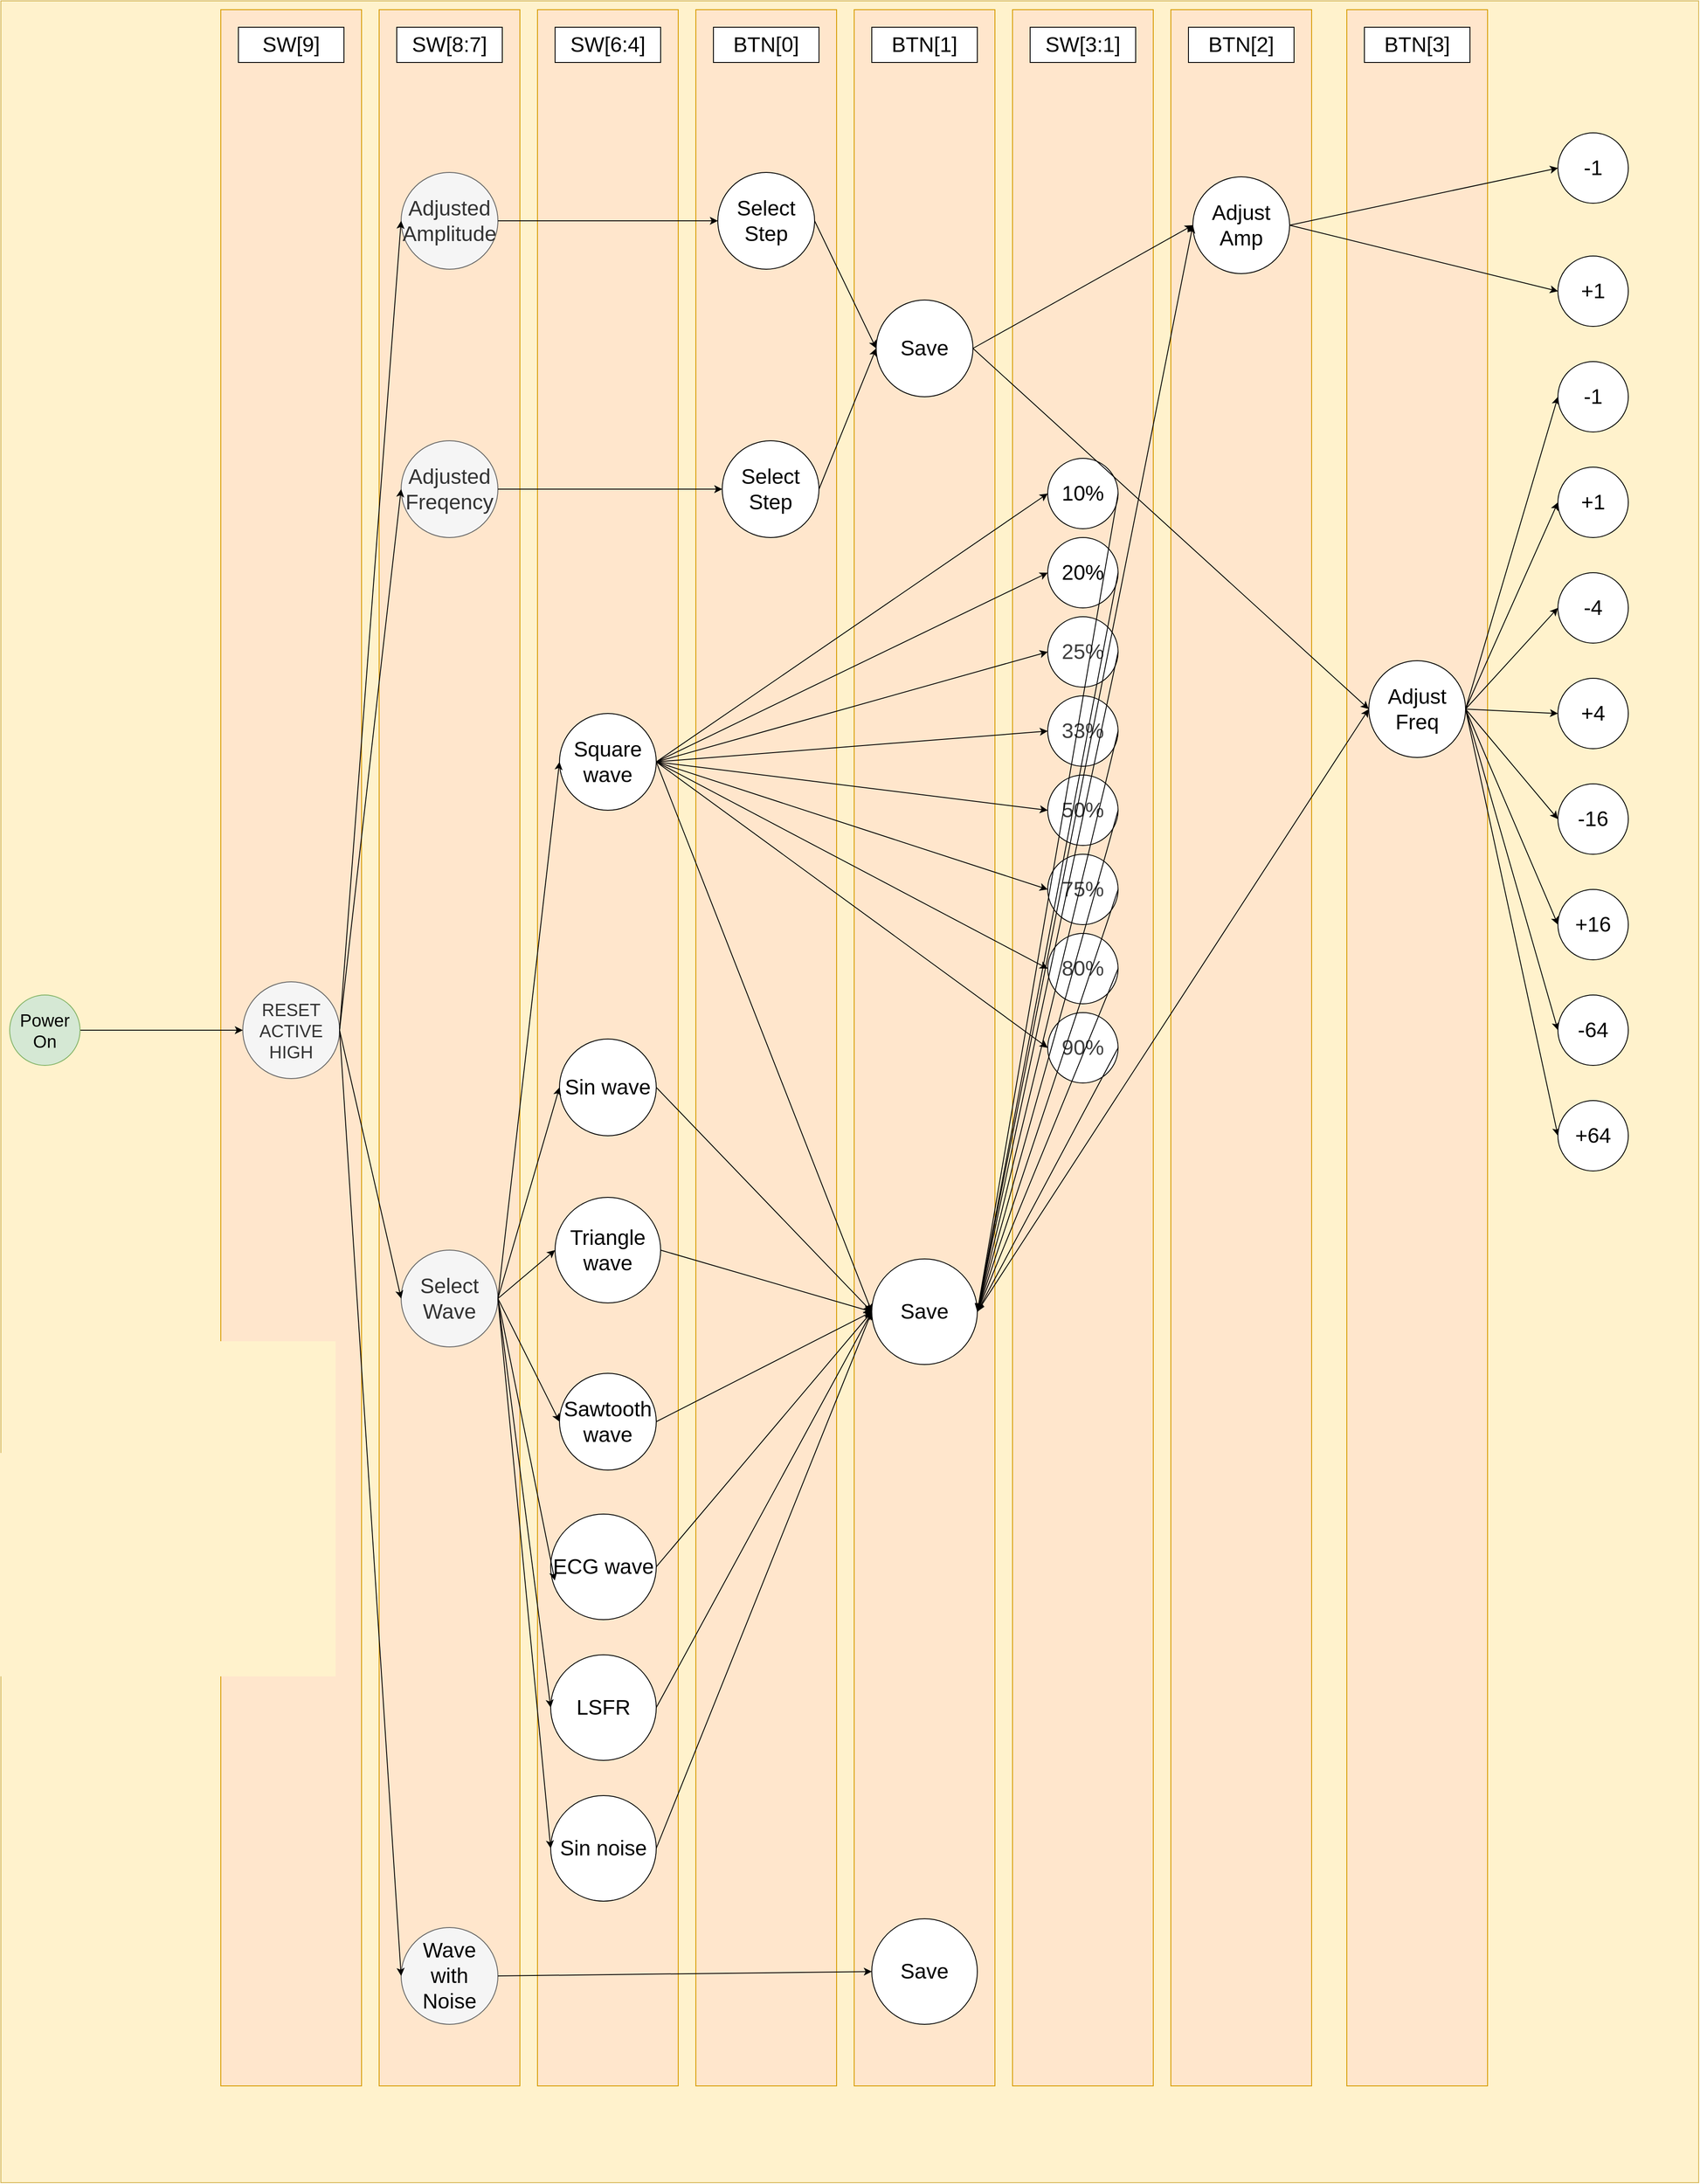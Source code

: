 <mxfile>
    <diagram id="ze_PthrOZgFvTs9KR2b2" name="Page-1">
        <mxGraphModel dx="2660" dy="3898" grid="1" gridSize="10" guides="1" tooltips="1" connect="1" arrows="1" fold="1" page="1" pageScale="1" pageWidth="850" pageHeight="1100" math="0" shadow="0">
            <root>
                <mxCell id="0"/>
                <mxCell id="1" parent="0"/>
                <mxCell id="184" value="" style="whiteSpace=wrap;html=1;fillColor=#fff2cc;strokeColor=#d6b656;" parent="1" vertex="1">
                    <mxGeometry x="-410" y="-1410" width="1930" height="2480" as="geometry"/>
                </mxCell>
                <mxCell id="163" value="" style="group;shadow=1;" parent="1" vertex="1" connectable="0">
                    <mxGeometry x="200" y="-1400" width="1115" height="2420" as="geometry"/>
                </mxCell>
                <mxCell id="164" value="" style="whiteSpace=wrap;html=1;fillColor=#ffe6cc;strokeColor=#d79b00;" parent="163" vertex="1">
                    <mxGeometry width="160" height="2360" as="geometry"/>
                </mxCell>
                <mxCell id="165" value="&lt;font style=&quot;font-size: 24px;&quot;&gt;SW[6:4]&lt;/font&gt;" style="whiteSpace=wrap;html=1;" parent="163" vertex="1">
                    <mxGeometry x="20" y="20" width="120" height="40" as="geometry"/>
                </mxCell>
                <mxCell id="20" value="&lt;font style=&quot;font-size: 24px;&quot;&gt;Sawtooth wave&lt;/font&gt;" style="ellipse;whiteSpace=wrap;html=1;" parent="163" vertex="1">
                    <mxGeometry x="25" y="1550" width="110" height="110" as="geometry"/>
                </mxCell>
                <mxCell id="12" value="&lt;font style=&quot;font-size: 24px;&quot;&gt;Sin wave&lt;/font&gt;" style="ellipse;whiteSpace=wrap;html=1;" parent="163" vertex="1">
                    <mxGeometry x="25" y="1170" width="110" height="110" as="geometry"/>
                </mxCell>
                <mxCell id="14" value="&lt;font style=&quot;font-size: 24px;&quot;&gt;Square wave&lt;/font&gt;" style="ellipse;whiteSpace=wrap;html=1;" parent="163" vertex="1">
                    <mxGeometry x="25" y="800" width="110" height="110" as="geometry"/>
                </mxCell>
                <mxCell id="18" value="&lt;font style=&quot;font-size: 24px;&quot;&gt;Triangle wave&lt;/font&gt;" style="ellipse;whiteSpace=wrap;html=1;" parent="163" vertex="1">
                    <mxGeometry x="20" y="1350" width="120" height="120" as="geometry"/>
                </mxCell>
                <mxCell id="44" value="&lt;font style=&quot;font-size: 24px;&quot;&gt;Sin noise&lt;/font&gt;" style="ellipse;whiteSpace=wrap;html=1;" parent="163" vertex="1">
                    <mxGeometry x="15" y="2030" width="120" height="120" as="geometry"/>
                </mxCell>
                <mxCell id="42" value="&lt;font style=&quot;font-size: 24px;&quot;&gt;LSFR&lt;/font&gt;" style="ellipse;whiteSpace=wrap;html=1;" parent="163" vertex="1">
                    <mxGeometry x="15" y="1870" width="120" height="120" as="geometry"/>
                </mxCell>
                <mxCell id="22" value="&lt;font style=&quot;font-size: 24px;&quot;&gt;ECG wave&lt;/font&gt;" style="ellipse;whiteSpace=wrap;html=1;" parent="163" vertex="1">
                    <mxGeometry x="15" y="1710" width="120" height="120" as="geometry"/>
                </mxCell>
                <mxCell id="187" value="" style="group;shadow=1;" parent="1" vertex="1" connectable="0">
                    <mxGeometry x="740" y="-1400" width="180" height="2360" as="geometry"/>
                </mxCell>
                <mxCell id="188" value="" style="whiteSpace=wrap;html=1;fillColor=#ffe6cc;strokeColor=#d79b00;" parent="187" vertex="1">
                    <mxGeometry width="160" height="2360" as="geometry"/>
                </mxCell>
                <mxCell id="189" value="&lt;font style=&quot;font-size: 24px;&quot;&gt;SW[3:1]&lt;/font&gt;" style="whiteSpace=wrap;html=1;" parent="187" vertex="1">
                    <mxGeometry x="20" y="20" width="120" height="40" as="geometry"/>
                </mxCell>
                <mxCell id="197" value="&lt;font style=&quot;font-size: 24px;&quot;&gt;10%&lt;/font&gt;" style="ellipse;whiteSpace=wrap;html=1;" parent="187" vertex="1">
                    <mxGeometry x="40" y="510" width="80" height="80" as="geometry"/>
                </mxCell>
                <mxCell id="198" value="&lt;span style=&quot;font-size: 24px;&quot;&gt;20%&lt;/span&gt;" style="ellipse;whiteSpace=wrap;html=1;" parent="187" vertex="1">
                    <mxGeometry x="40" y="600" width="80" height="80" as="geometry"/>
                </mxCell>
                <mxCell id="199" value="&lt;span style=&quot;color: rgb(63, 63, 63); font-size: 24px;&quot;&gt;25%&lt;/span&gt;" style="ellipse;whiteSpace=wrap;html=1;" parent="187" vertex="1">
                    <mxGeometry x="40" y="690" width="80" height="80" as="geometry"/>
                </mxCell>
                <mxCell id="200" value="&lt;span style=&quot;color: rgb(63, 63, 63); font-size: 24px;&quot;&gt;33%&lt;/span&gt;" style="ellipse;whiteSpace=wrap;html=1;" parent="187" vertex="1">
                    <mxGeometry x="40" y="780" width="80" height="80" as="geometry"/>
                </mxCell>
                <mxCell id="201" value="&lt;span style=&quot;color: rgb(63, 63, 63); font-size: 24px;&quot;&gt;50%&lt;/span&gt;" style="ellipse;whiteSpace=wrap;html=1;" parent="187" vertex="1">
                    <mxGeometry x="40" y="870" width="80" height="80" as="geometry"/>
                </mxCell>
                <mxCell id="202" value="&lt;span style=&quot;color: rgb(63, 63, 63); font-size: 24px;&quot;&gt;75%&lt;/span&gt;" style="ellipse;whiteSpace=wrap;html=1;" parent="187" vertex="1">
                    <mxGeometry x="40" y="960" width="80" height="80" as="geometry"/>
                </mxCell>
                <mxCell id="203" value="&lt;span style=&quot;color: rgb(63, 63, 63); font-size: 24px;&quot;&gt;80%&lt;/span&gt;" style="ellipse;whiteSpace=wrap;html=1;" parent="187" vertex="1">
                    <mxGeometry x="40" y="1050" width="80" height="80" as="geometry"/>
                </mxCell>
                <mxCell id="204" value="&lt;span style=&quot;color: rgb(63, 63, 63); font-size: 24px;&quot;&gt;90%&lt;/span&gt;" style="ellipse;whiteSpace=wrap;html=1;" parent="187" vertex="1">
                    <mxGeometry x="40" y="1140" width="80" height="80" as="geometry"/>
                </mxCell>
                <mxCell id="170" value="" style="group;shadow=1;" parent="1" vertex="1" connectable="0">
                    <mxGeometry x="920" y="-1400" width="160" height="2360" as="geometry"/>
                </mxCell>
                <mxCell id="171" value="" style="whiteSpace=wrap;html=1;fillColor=#ffe6cc;strokeColor=#d79b00;" parent="170" vertex="1">
                    <mxGeometry width="160" height="2360" as="geometry"/>
                </mxCell>
                <mxCell id="172" value="&lt;font style=&quot;font-size: 24px;&quot;&gt;BTN[2]&lt;/font&gt;" style="whiteSpace=wrap;html=1;" parent="170" vertex="1">
                    <mxGeometry x="20" y="20" width="120" height="40" as="geometry"/>
                </mxCell>
                <mxCell id="138" value="&lt;font style=&quot;font-size: 24px;&quot;&gt;Adjust Amp&lt;/font&gt;" style="ellipse;whiteSpace=wrap;html=1;" parent="170" vertex="1">
                    <mxGeometry x="25" y="190" width="110" height="110" as="geometry"/>
                </mxCell>
                <mxCell id="177" value="" style="group;shadow=1;" parent="1" vertex="1" connectable="0">
                    <mxGeometry x="560" y="-1400" width="170" height="2360" as="geometry"/>
                </mxCell>
                <mxCell id="178" value="" style="whiteSpace=wrap;html=1;fillColor=#ffe6cc;strokeColor=#d79b00;" parent="177" vertex="1">
                    <mxGeometry width="160" height="2360" as="geometry"/>
                </mxCell>
                <mxCell id="179" value="&lt;font style=&quot;font-size: 24px;&quot;&gt;BTN[1]&lt;/font&gt;" style="whiteSpace=wrap;html=1;" parent="177" vertex="1">
                    <mxGeometry x="20" y="20" width="120" height="40" as="geometry"/>
                </mxCell>
                <mxCell id="135" value="&lt;font style=&quot;font-size: 24px;&quot;&gt;Save&lt;/font&gt;" style="ellipse;whiteSpace=wrap;html=1;" parent="177" vertex="1">
                    <mxGeometry x="25" y="330" width="110" height="110" as="geometry"/>
                </mxCell>
                <mxCell id="147" value="&lt;font style=&quot;font-size: 24px;&quot;&gt;Save&lt;/font&gt;" style="ellipse;whiteSpace=wrap;html=1;" parent="177" vertex="1">
                    <mxGeometry x="20" y="1420" width="120" height="120" as="geometry"/>
                </mxCell>
                <mxCell id="224" value="&lt;font style=&quot;font-size: 24px;&quot;&gt;Save&lt;/font&gt;" style="ellipse;whiteSpace=wrap;html=1;" parent="177" vertex="1">
                    <mxGeometry x="20" y="2170" width="120" height="120" as="geometry"/>
                </mxCell>
                <mxCell id="174" value="" style="group;shadow=1;" parent="1" vertex="1" connectable="0">
                    <mxGeometry x="380" y="-1400" width="160" height="2360" as="geometry"/>
                </mxCell>
                <mxCell id="175" value="" style="whiteSpace=wrap;html=1;fillColor=#ffe6cc;strokeColor=#d79b00;" parent="174" vertex="1">
                    <mxGeometry width="160" height="2360" as="geometry"/>
                </mxCell>
                <mxCell id="176" value="&lt;font style=&quot;font-size: 24px;&quot;&gt;BTN[0]&lt;/font&gt;" style="whiteSpace=wrap;html=1;" parent="174" vertex="1">
                    <mxGeometry x="20" y="20" width="120" height="40" as="geometry"/>
                </mxCell>
                <mxCell id="131" value="&lt;font style=&quot;font-size: 24px;&quot;&gt;Select Step&lt;/font&gt;" style="ellipse;whiteSpace=wrap;html=1;" parent="174" vertex="1">
                    <mxGeometry x="25" y="185" width="110" height="110" as="geometry"/>
                </mxCell>
                <mxCell id="133" value="&lt;font style=&quot;font-size: 24px;&quot;&gt;Select Step&lt;/font&gt;" style="ellipse;whiteSpace=wrap;html=1;" parent="174" vertex="1">
                    <mxGeometry x="30" y="490" width="110" height="110" as="geometry"/>
                </mxCell>
                <mxCell id="159" value="" style="group;shadow=1;" parent="1" vertex="1" connectable="0">
                    <mxGeometry x="20" y="-1400" width="160" height="2360" as="geometry"/>
                </mxCell>
                <mxCell id="160" value="" style="whiteSpace=wrap;html=1;fillColor=#ffe6cc;strokeColor=#d79b00;" parent="159" vertex="1">
                    <mxGeometry width="160" height="2360" as="geometry"/>
                </mxCell>
                <mxCell id="161" value="&lt;font style=&quot;font-size: 24px;&quot;&gt;SW[8:7]&lt;/font&gt;" style="whiteSpace=wrap;html=1;" parent="159" vertex="1">
                    <mxGeometry x="20" y="20" width="120" height="40" as="geometry"/>
                </mxCell>
                <mxCell id="127" value="&lt;font style=&quot;font-size: 24px;&quot;&gt;Adjusted Amplitude&lt;/font&gt;" style="ellipse;whiteSpace=wrap;html=1;fillColor=#f5f5f5;strokeColor=#666666;fontColor=#333333;" parent="159" vertex="1">
                    <mxGeometry x="25" y="185" width="110" height="110" as="geometry"/>
                </mxCell>
                <mxCell id="129" value="&lt;font style=&quot;font-size: 24px;&quot;&gt;Adjusted Freqency&lt;/font&gt;" style="ellipse;whiteSpace=wrap;html=1;fillColor=#f5f5f5;strokeColor=#666666;fontColor=#333333;" parent="159" vertex="1">
                    <mxGeometry x="25" y="490" width="110" height="110" as="geometry"/>
                </mxCell>
                <mxCell id="10" value="&lt;font style=&quot;font-size: 24px;&quot;&gt;Select Wave&lt;/font&gt;" style="ellipse;whiteSpace=wrap;html=1;fillColor=#f5f5f5;strokeColor=#666666;fontColor=#333333;" parent="159" vertex="1">
                    <mxGeometry x="25" y="1410" width="110" height="110" as="geometry"/>
                </mxCell>
                <mxCell id="5" value="&lt;span style=&quot;color: rgb(0, 0, 0);&quot;&gt;&lt;font style=&quot;font-size: 24px;&quot;&gt;Wave with Noise&lt;/font&gt;&lt;/span&gt;" style="ellipse;whiteSpace=wrap;html=1;fillColor=#f5f5f5;strokeColor=#666666;fontColor=#333333;" parent="159" vertex="1">
                    <mxGeometry x="25" y="2180" width="110" height="110" as="geometry"/>
                </mxCell>
                <mxCell id="157" value="" style="group;shadow=1;" parent="1" vertex="1" connectable="0">
                    <mxGeometry x="-160" y="-1400" width="1510" height="2430" as="geometry"/>
                </mxCell>
                <mxCell id="54" value="" style="whiteSpace=wrap;html=1;fillColor=#ffe6cc;strokeColor=#d79b00;" parent="157" vertex="1">
                    <mxGeometry width="160" height="2360" as="geometry"/>
                </mxCell>
                <mxCell id="55" value="&lt;font style=&quot;font-size: 24px;&quot;&gt;SW[9]&lt;/font&gt;" style="whiteSpace=wrap;html=1;" parent="157" vertex="1">
                    <mxGeometry x="20" y="20" width="120" height="40" as="geometry"/>
                </mxCell>
                <mxCell id="3" value="&lt;font style=&quot;font-size: 20px;&quot;&gt;RESET ACTIVE HIGH&lt;/font&gt;" style="ellipse;whiteSpace=wrap;html=1;fillColor=#f5f5f5;strokeColor=#666666;fontColor=#333333;" parent="157" vertex="1">
                    <mxGeometry x="25" y="1105" width="110" height="110" as="geometry"/>
                </mxCell>
                <mxCell id="4" value="" style="edgeStyle=none;html=1;" parent="1" source="2" target="3" edge="1">
                    <mxGeometry relative="1" as="geometry"/>
                </mxCell>
                <mxCell id="2" value="&lt;font style=&quot;font-size: 20px;&quot;&gt;Power On&lt;/font&gt;" style="ellipse;whiteSpace=wrap;html=1;fillColor=#d5e8d4;strokeColor=#82b366;" parent="1" vertex="1">
                    <mxGeometry x="-400" y="-280" width="80" height="80" as="geometry"/>
                </mxCell>
                <mxCell id="9" value="" style="edgeStyle=none;html=1;exitX=1;exitY=0.5;exitDx=0;exitDy=0;entryX=0;entryY=0.5;entryDx=0;entryDy=0;" parent="1" source="3" target="5" edge="1">
                    <mxGeometry relative="1" as="geometry"/>
                </mxCell>
                <mxCell id="11" value="" style="edgeStyle=none;html=1;entryX=0;entryY=0.5;entryDx=0;entryDy=0;exitX=1;exitY=0.5;exitDx=0;exitDy=0;" parent="1" source="3" target="10" edge="1">
                    <mxGeometry relative="1" as="geometry"/>
                </mxCell>
                <mxCell id="128" value="" style="edgeStyle=none;html=1;exitX=1;exitY=0.5;exitDx=0;exitDy=0;entryX=0;entryY=0.5;entryDx=0;entryDy=0;" parent="1" source="3" target="127" edge="1">
                    <mxGeometry relative="1" as="geometry"/>
                </mxCell>
                <mxCell id="130" style="edgeStyle=none;html=1;exitX=1;exitY=0.5;exitDx=0;exitDy=0;entryX=0;entryY=0.5;entryDx=0;entryDy=0;" parent="1" source="3" target="129" edge="1">
                    <mxGeometry relative="1" as="geometry">
                        <mxPoint x="520" y="-610" as="targetPoint"/>
                    </mxGeometry>
                </mxCell>
                <mxCell id="43" value="" style="edgeStyle=none;html=1;entryX=0;entryY=0.5;entryDx=0;entryDy=0;exitX=1;exitY=0.5;exitDx=0;exitDy=0;" parent="1" source="10" target="42" edge="1">
                    <mxGeometry relative="1" as="geometry">
                        <mxPoint x="240" y="210" as="sourcePoint"/>
                    </mxGeometry>
                </mxCell>
                <mxCell id="45" value="" style="edgeStyle=none;html=1;entryX=0;entryY=0.5;entryDx=0;entryDy=0;exitX=1;exitY=0.5;exitDx=0;exitDy=0;" parent="1" source="10" target="44" edge="1">
                    <mxGeometry relative="1" as="geometry"/>
                </mxCell>
                <mxCell id="156" value="" style="edgeStyle=none;html=1;entryX=0;entryY=0.5;entryDx=0;entryDy=0;exitX=1;exitY=0.5;exitDx=0;exitDy=0;" parent="1" source="5" target="224" edge="1">
                    <mxGeometry relative="1" as="geometry">
                        <mxPoint x="600" y="840" as="targetPoint"/>
                    </mxGeometry>
                </mxCell>
                <mxCell id="13" value="" style="edgeStyle=none;html=1;entryX=0;entryY=0.5;entryDx=0;entryDy=0;exitX=1;exitY=0.5;exitDx=0;exitDy=0;" parent="1" source="10" target="12" edge="1">
                    <mxGeometry relative="1" as="geometry"/>
                </mxCell>
                <mxCell id="15" value="" style="edgeStyle=none;html=1;entryX=0;entryY=0.5;entryDx=0;entryDy=0;exitX=1;exitY=0.5;exitDx=0;exitDy=0;" parent="1" source="10" target="14" edge="1">
                    <mxGeometry relative="1" as="geometry"/>
                </mxCell>
                <mxCell id="19" value="" style="edgeStyle=none;html=1;exitX=1;exitY=0.5;exitDx=0;exitDy=0;entryX=0;entryY=0.5;entryDx=0;entryDy=0;" parent="1" source="10" target="18" edge="1">
                    <mxGeometry relative="1" as="geometry"/>
                </mxCell>
                <mxCell id="21" value="" style="edgeStyle=none;html=1;entryX=0;entryY=0.5;entryDx=0;entryDy=0;exitX=1;exitY=0.5;exitDx=0;exitDy=0;" parent="1" source="10" target="20" edge="1">
                    <mxGeometry relative="1" as="geometry"/>
                </mxCell>
                <mxCell id="23" value="" style="edgeStyle=none;html=1;entryX=0.039;entryY=0.629;entryDx=0;entryDy=0;entryPerimeter=0;exitX=1;exitY=0.5;exitDx=0;exitDy=0;" parent="1" source="10" target="22" edge="1">
                    <mxGeometry relative="1" as="geometry"/>
                </mxCell>
                <mxCell id="148" style="edgeStyle=none;html=1;exitX=1;exitY=0.5;exitDx=0;exitDy=0;entryX=0;entryY=0.5;entryDx=0;entryDy=0;" parent="1" source="12" target="147" edge="1">
                    <mxGeometry relative="1" as="geometry"/>
                </mxCell>
                <mxCell id="150" style="edgeStyle=none;html=1;exitX=1;exitY=0.5;exitDx=0;exitDy=0;entryX=0;entryY=0.5;entryDx=0;entryDy=0;" parent="1" source="18" target="147" edge="1">
                    <mxGeometry relative="1" as="geometry"/>
                </mxCell>
                <mxCell id="151" style="edgeStyle=none;html=1;exitX=1;exitY=0.5;exitDx=0;exitDy=0;entryX=0;entryY=0.5;entryDx=0;entryDy=0;" parent="1" source="20" target="147" edge="1">
                    <mxGeometry relative="1" as="geometry"/>
                </mxCell>
                <mxCell id="152" style="edgeStyle=none;html=1;exitX=1;exitY=0.5;exitDx=0;exitDy=0;entryX=0;entryY=0.5;entryDx=0;entryDy=0;" parent="1" source="22" target="147" edge="1">
                    <mxGeometry relative="1" as="geometry"/>
                </mxCell>
                <mxCell id="153" style="edgeStyle=none;html=1;exitX=1;exitY=0.5;exitDx=0;exitDy=0;entryX=0;entryY=0.5;entryDx=0;entryDy=0;" parent="1" source="42" target="147" edge="1">
                    <mxGeometry relative="1" as="geometry"/>
                </mxCell>
                <mxCell id="154" style="edgeStyle=none;html=1;exitX=1;exitY=0.5;exitDx=0;exitDy=0;entryX=0;entryY=0.5;entryDx=0;entryDy=0;" parent="1" source="44" target="147" edge="1">
                    <mxGeometry relative="1" as="geometry"/>
                </mxCell>
                <mxCell id="132" value="" style="edgeStyle=none;html=1;exitX=1;exitY=0.5;exitDx=0;exitDy=0;entryX=0;entryY=0.5;entryDx=0;entryDy=0;" parent="1" source="127" target="131" edge="1">
                    <mxGeometry relative="1" as="geometry"/>
                </mxCell>
                <mxCell id="134" value="" style="edgeStyle=none;html=1;exitX=1;exitY=0.5;exitDx=0;exitDy=0;entryX=0;entryY=0.5;entryDx=0;entryDy=0;" parent="1" source="129" target="133" edge="1">
                    <mxGeometry relative="1" as="geometry"/>
                </mxCell>
                <mxCell id="136" value="" style="edgeStyle=none;html=1;exitX=1;exitY=0.5;exitDx=0;exitDy=0;entryX=0;entryY=0.5;entryDx=0;entryDy=0;" parent="1" source="131" target="135" edge="1">
                    <mxGeometry relative="1" as="geometry">
                        <mxPoint x="1226" y="-1039" as="sourcePoint"/>
                    </mxGeometry>
                </mxCell>
                <mxCell id="137" style="edgeStyle=none;html=1;exitX=1;exitY=0.5;exitDx=0;exitDy=0;entryX=0;entryY=0.5;entryDx=0;entryDy=0;" parent="1" source="133" target="135" edge="1">
                    <mxGeometry relative="1" as="geometry">
                        <mxPoint x="1330" y="-770" as="targetPoint"/>
                    </mxGeometry>
                </mxCell>
                <mxCell id="143" style="edgeStyle=none;html=1;exitX=1;exitY=0.5;exitDx=0;exitDy=0;entryX=0;entryY=0.5;entryDx=0;entryDy=0;" parent="1" source="135" target="138" edge="1">
                    <mxGeometry relative="1" as="geometry"/>
                </mxCell>
                <mxCell id="205" style="edgeStyle=none;html=1;exitX=1;exitY=0.5;exitDx=0;exitDy=0;entryX=0;entryY=0.5;entryDx=0;entryDy=0;" parent="1" source="14" target="197" edge="1">
                    <mxGeometry relative="1" as="geometry"/>
                </mxCell>
                <mxCell id="206" style="edgeStyle=none;html=1;exitX=1;exitY=0.5;exitDx=0;exitDy=0;entryX=0;entryY=0.5;entryDx=0;entryDy=0;" parent="1" source="14" target="198" edge="1">
                    <mxGeometry relative="1" as="geometry"/>
                </mxCell>
                <mxCell id="207" style="edgeStyle=none;html=1;exitX=1;exitY=0.5;exitDx=0;exitDy=0;entryX=0;entryY=0.5;entryDx=0;entryDy=0;" parent="1" source="14" target="199" edge="1">
                    <mxGeometry relative="1" as="geometry"/>
                </mxCell>
                <mxCell id="208" style="edgeStyle=none;html=1;exitX=1;exitY=0.5;exitDx=0;exitDy=0;entryX=0;entryY=0.5;entryDx=0;entryDy=0;" parent="1" source="14" target="200" edge="1">
                    <mxGeometry relative="1" as="geometry"/>
                </mxCell>
                <mxCell id="209" style="edgeStyle=none;html=1;exitX=1;exitY=0.5;exitDx=0;exitDy=0;entryX=0;entryY=0.5;entryDx=0;entryDy=0;" parent="1" source="14" target="201" edge="1">
                    <mxGeometry relative="1" as="geometry"/>
                </mxCell>
                <mxCell id="210" style="edgeStyle=none;html=1;exitX=1;exitY=0.5;exitDx=0;exitDy=0;entryX=0;entryY=0.5;entryDx=0;entryDy=0;" parent="1" source="14" target="202" edge="1">
                    <mxGeometry relative="1" as="geometry"/>
                </mxCell>
                <mxCell id="211" style="edgeStyle=none;html=1;exitX=1;exitY=0.5;exitDx=0;exitDy=0;entryX=0;entryY=0.5;entryDx=0;entryDy=0;" parent="1" source="14" target="203" edge="1">
                    <mxGeometry relative="1" as="geometry"/>
                </mxCell>
                <mxCell id="212" style="edgeStyle=none;html=1;exitX=1;exitY=0.5;exitDx=0;exitDy=0;entryX=0;entryY=0.5;entryDx=0;entryDy=0;" parent="1" source="14" target="204" edge="1">
                    <mxGeometry relative="1" as="geometry"/>
                </mxCell>
                <mxCell id="213" style="edgeStyle=none;html=1;exitX=1;exitY=0.5;exitDx=0;exitDy=0;entryX=1;entryY=0.5;entryDx=0;entryDy=0;" parent="1" source="197" target="147" edge="1">
                    <mxGeometry relative="1" as="geometry"/>
                </mxCell>
                <mxCell id="214" style="edgeStyle=none;html=1;exitX=1;exitY=0.5;exitDx=0;exitDy=0;entryX=1;entryY=0.5;entryDx=0;entryDy=0;" parent="1" source="198" target="147" edge="1">
                    <mxGeometry relative="1" as="geometry"/>
                </mxCell>
                <mxCell id="216" style="edgeStyle=none;html=1;exitX=1;exitY=0.5;exitDx=0;exitDy=0;entryX=1;entryY=0.5;entryDx=0;entryDy=0;" parent="1" source="199" target="147" edge="1">
                    <mxGeometry relative="1" as="geometry"/>
                </mxCell>
                <mxCell id="217" style="edgeStyle=none;html=1;exitX=1;exitY=0.5;exitDx=0;exitDy=0;entryX=1;entryY=0.5;entryDx=0;entryDy=0;" parent="1" source="200" target="147" edge="1">
                    <mxGeometry relative="1" as="geometry"/>
                </mxCell>
                <mxCell id="218" style="edgeStyle=none;html=1;exitX=1;exitY=0.5;exitDx=0;exitDy=0;entryX=1;entryY=0.5;entryDx=0;entryDy=0;" parent="1" source="201" target="147" edge="1">
                    <mxGeometry relative="1" as="geometry"/>
                </mxCell>
                <mxCell id="219" style="edgeStyle=none;html=1;exitX=1;exitY=0.5;exitDx=0;exitDy=0;entryX=1;entryY=0.5;entryDx=0;entryDy=0;" parent="1" source="202" target="147" edge="1">
                    <mxGeometry relative="1" as="geometry"/>
                </mxCell>
                <mxCell id="220" style="edgeStyle=none;html=1;exitX=1;exitY=0.5;exitDx=0;exitDy=0;entryX=1;entryY=0.5;entryDx=0;entryDy=0;" parent="1" source="203" target="147" edge="1">
                    <mxGeometry relative="1" as="geometry"/>
                </mxCell>
                <mxCell id="221" style="edgeStyle=none;html=1;exitX=1;exitY=0.5;exitDx=0;exitDy=0;entryX=1;entryY=0.5;entryDx=0;entryDy=0;" parent="1" source="204" target="147" edge="1">
                    <mxGeometry relative="1" as="geometry"/>
                </mxCell>
                <mxCell id="222" style="edgeStyle=none;html=1;exitX=1;exitY=0.5;exitDx=0;exitDy=0;entryX=0;entryY=0.5;entryDx=0;entryDy=0;" parent="1" source="14" target="147" edge="1">
                    <mxGeometry relative="1" as="geometry"/>
                </mxCell>
                <mxCell id="223" value="" style="group" parent="1" vertex="1" connectable="0">
                    <mxGeometry x="1120" y="-1400" width="320" height="2360" as="geometry"/>
                </mxCell>
                <mxCell id="180" value="" style="group;shadow=1;" parent="223" vertex="1" connectable="0">
                    <mxGeometry width="160" height="2360" as="geometry"/>
                </mxCell>
                <mxCell id="181" value="" style="whiteSpace=wrap;html=1;fillColor=#ffe6cc;strokeColor=#d79b00;" parent="180" vertex="1">
                    <mxGeometry width="160" height="2360" as="geometry"/>
                </mxCell>
                <mxCell id="182" value="&lt;font style=&quot;font-size: 24px;&quot;&gt;BTN[3]&lt;/font&gt;" style="whiteSpace=wrap;html=1;" parent="180" vertex="1">
                    <mxGeometry x="20" y="20" width="120" height="40" as="geometry"/>
                </mxCell>
                <mxCell id="34" value="&lt;font style=&quot;font-size: 24px;&quot;&gt;Adjust Freq&lt;/font&gt;" style="ellipse;whiteSpace=wrap;html=1;" parent="180" vertex="1">
                    <mxGeometry x="25" y="740" width="110" height="110" as="geometry"/>
                </mxCell>
                <mxCell id="100" style="edgeStyle=none;html=1;exitX=1;exitY=0.5;exitDx=0;exitDy=0;entryX=0;entryY=0.5;entryDx=0;entryDy=0;" parent="223" source="34" target="71" edge="1">
                    <mxGeometry relative="1" as="geometry"/>
                </mxCell>
                <mxCell id="101" style="edgeStyle=none;html=1;exitX=1;exitY=0.5;exitDx=0;exitDy=0;entryX=0;entryY=0.5;entryDx=0;entryDy=0;" parent="223" source="34" target="73" edge="1">
                    <mxGeometry relative="1" as="geometry"/>
                </mxCell>
                <mxCell id="102" style="edgeStyle=none;html=1;exitX=1;exitY=0.5;exitDx=0;exitDy=0;entryX=0;entryY=0.5;entryDx=0;entryDy=0;" parent="223" source="34" target="74" edge="1">
                    <mxGeometry relative="1" as="geometry"/>
                </mxCell>
                <mxCell id="103" style="edgeStyle=none;html=1;exitX=1;exitY=0.5;exitDx=0;exitDy=0;entryX=0;entryY=0.5;entryDx=0;entryDy=0;" parent="223" source="34" target="75" edge="1">
                    <mxGeometry relative="1" as="geometry"/>
                </mxCell>
                <mxCell id="104" style="edgeStyle=none;html=1;exitX=1;exitY=0.5;exitDx=0;exitDy=0;entryX=0;entryY=0.5;entryDx=0;entryDy=0;" parent="223" source="34" target="76" edge="1">
                    <mxGeometry relative="1" as="geometry"/>
                </mxCell>
                <mxCell id="105" style="edgeStyle=none;html=1;exitX=1;exitY=0.5;exitDx=0;exitDy=0;entryX=0;entryY=0.5;entryDx=0;entryDy=0;" parent="223" source="34" target="78" edge="1">
                    <mxGeometry relative="1" as="geometry"/>
                </mxCell>
                <mxCell id="106" style="edgeStyle=none;html=1;exitX=1;exitY=0.5;exitDx=0;exitDy=0;entryX=0;entryY=0.5;entryDx=0;entryDy=0;" parent="223" source="34" target="77" edge="1">
                    <mxGeometry relative="1" as="geometry"/>
                </mxCell>
                <mxCell id="107" style="edgeStyle=none;html=1;exitX=1;exitY=0.5;exitDx=0;exitDy=0;entryX=0;entryY=0.5;entryDx=0;entryDy=0;" parent="223" source="34" target="79" edge="1">
                    <mxGeometry relative="1" as="geometry"/>
                </mxCell>
                <mxCell id="71" value="&lt;font style=&quot;font-size: 24px;&quot;&gt;-1&lt;/font&gt;" style="ellipse;whiteSpace=wrap;html=1;" parent="223" vertex="1">
                    <mxGeometry x="240" y="400" width="80" height="80" as="geometry"/>
                </mxCell>
                <mxCell id="73" value="&lt;font style=&quot;font-size: 24px;&quot;&gt;+1&lt;/font&gt;" style="ellipse;whiteSpace=wrap;html=1;" parent="223" vertex="1">
                    <mxGeometry x="240" y="520" width="80" height="80" as="geometry"/>
                </mxCell>
                <mxCell id="74" value="&lt;font style=&quot;font-size: 24px;&quot;&gt;-4&lt;/font&gt;" style="ellipse;whiteSpace=wrap;html=1;" parent="223" vertex="1">
                    <mxGeometry x="240" y="640" width="80" height="80" as="geometry"/>
                </mxCell>
                <mxCell id="75" value="&lt;font style=&quot;font-size: 24px;&quot;&gt;+4&lt;/font&gt;" style="ellipse;whiteSpace=wrap;html=1;" parent="223" vertex="1">
                    <mxGeometry x="240" y="760" width="80" height="80" as="geometry"/>
                </mxCell>
                <mxCell id="76" value="&lt;font style=&quot;font-size: 24px;&quot;&gt;-16&lt;/font&gt;" style="ellipse;whiteSpace=wrap;html=1;" parent="223" vertex="1">
                    <mxGeometry x="240" y="880" width="80" height="80" as="geometry"/>
                </mxCell>
                <mxCell id="77" value="&lt;font style=&quot;font-size: 24px;&quot;&gt;-64&lt;/font&gt;" style="ellipse;whiteSpace=wrap;html=1;" parent="223" vertex="1">
                    <mxGeometry x="240" y="1120" width="80" height="80" as="geometry"/>
                </mxCell>
                <mxCell id="78" value="&lt;font style=&quot;font-size: 24px;&quot;&gt;+16&lt;/font&gt;" style="ellipse;whiteSpace=wrap;html=1;" parent="223" vertex="1">
                    <mxGeometry x="240" y="1000" width="80" height="80" as="geometry"/>
                </mxCell>
                <mxCell id="79" value="&lt;font style=&quot;font-size: 24px;&quot;&gt;+64&lt;/font&gt;" style="ellipse;whiteSpace=wrap;html=1;" parent="223" vertex="1">
                    <mxGeometry x="240" y="1240" width="80" height="80" as="geometry"/>
                </mxCell>
                <mxCell id="139" value="&lt;font style=&quot;font-size: 24px;&quot;&gt;-1&lt;/font&gt;" style="ellipse;whiteSpace=wrap;html=1;" parent="223" vertex="1">
                    <mxGeometry x="240" y="140" width="80" height="80" as="geometry"/>
                </mxCell>
                <mxCell id="140" value="&lt;font style=&quot;font-size: 24px;&quot;&gt;+1&lt;/font&gt;" style="ellipse;whiteSpace=wrap;html=1;" parent="223" vertex="1">
                    <mxGeometry x="240" y="280" width="80" height="80" as="geometry"/>
                </mxCell>
                <mxCell id="141" style="edgeStyle=none;html=1;exitX=1;exitY=0.5;exitDx=0;exitDy=0;entryX=0;entryY=0.5;entryDx=0;entryDy=0;" parent="1" source="138" target="139" edge="1">
                    <mxGeometry relative="1" as="geometry"/>
                </mxCell>
                <mxCell id="142" style="edgeStyle=none;html=1;exitX=1;exitY=0.5;exitDx=0;exitDy=0;entryX=0;entryY=0.5;entryDx=0;entryDy=0;" parent="1" source="138" target="140" edge="1">
                    <mxGeometry relative="1" as="geometry"/>
                </mxCell>
                <mxCell id="146" style="edgeStyle=none;html=1;exitX=1;exitY=0.5;exitDx=0;exitDy=0;entryX=0;entryY=0.5;entryDx=0;entryDy=0;" parent="1" source="135" target="34" edge="1">
                    <mxGeometry relative="1" as="geometry"/>
                </mxCell>
                <mxCell id="225" style="edgeStyle=none;html=1;exitX=1;exitY=0.5;exitDx=0;exitDy=0;entryX=0;entryY=0.5;entryDx=0;entryDy=0;" edge="1" parent="1" source="147" target="138">
                    <mxGeometry relative="1" as="geometry"/>
                </mxCell>
                <mxCell id="226" style="edgeStyle=none;html=1;exitX=1;exitY=0.5;exitDx=0;exitDy=0;entryX=0;entryY=0.5;entryDx=0;entryDy=0;" edge="1" parent="1" source="147" target="34">
                    <mxGeometry relative="1" as="geometry"/>
                </mxCell>
            </root>
        </mxGraphModel>
    </diagram>
</mxfile>